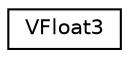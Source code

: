 digraph "Graphical Class Hierarchy"
{
  edge [fontname="Helvetica",fontsize="10",labelfontname="Helvetica",labelfontsize="10"];
  node [fontname="Helvetica",fontsize="10",shape=record];
  rankdir="LR";
  Node1 [label="VFloat3",height=0.2,width=0.4,color="black", fillcolor="white", style="filled",URL="$class_v_float3.html"];
}
